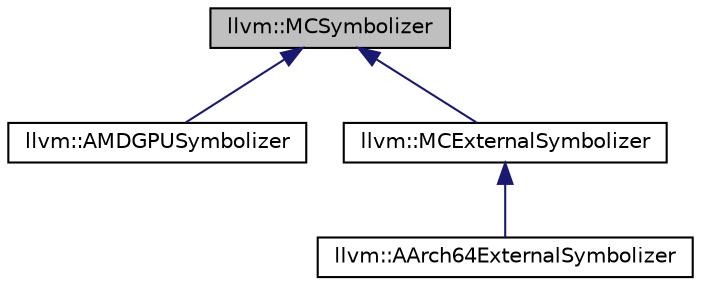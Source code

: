 digraph "llvm::MCSymbolizer"
{
 // LATEX_PDF_SIZE
  bgcolor="transparent";
  edge [fontname="Helvetica",fontsize="10",labelfontname="Helvetica",labelfontsize="10"];
  node [fontname="Helvetica",fontsize="10",shape="box"];
  Node1 [label="llvm::MCSymbolizer",height=0.2,width=0.4,color="black", fillcolor="grey75", style="filled", fontcolor="black",tooltip="Symbolize and annotate disassembled instructions."];
  Node1 -> Node2 [dir="back",color="midnightblue",fontsize="10",style="solid",fontname="Helvetica"];
  Node2 [label="llvm::AMDGPUSymbolizer",height=0.2,width=0.4,color="black",URL="$classllvm_1_1AMDGPUSymbolizer.html",tooltip=" "];
  Node1 -> Node3 [dir="back",color="midnightblue",fontsize="10",style="solid",fontname="Helvetica"];
  Node3 [label="llvm::MCExternalSymbolizer",height=0.2,width=0.4,color="black",URL="$classllvm_1_1MCExternalSymbolizer.html",tooltip="Symbolize using user-provided, C API, callbacks."];
  Node3 -> Node4 [dir="back",color="midnightblue",fontsize="10",style="solid",fontname="Helvetica"];
  Node4 [label="llvm::AArch64ExternalSymbolizer",height=0.2,width=0.4,color="black",URL="$classllvm_1_1AArch64ExternalSymbolizer.html",tooltip=" "];
}
